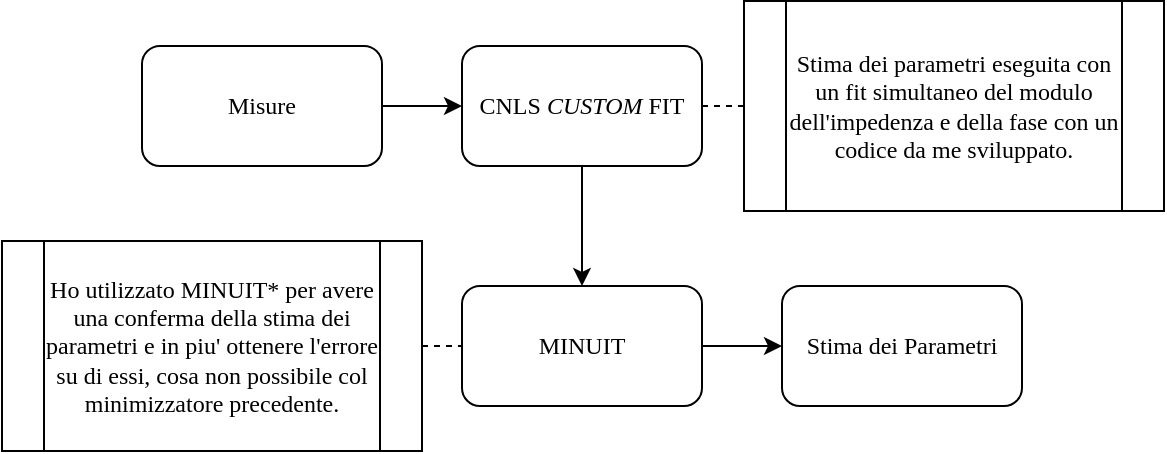 <mxfile version="24.3.1" type="device">
  <diagram id="C5RBs43oDa-KdzZeNtuy" name="Page-1">
    <mxGraphModel dx="683" dy="420" grid="1" gridSize="10" guides="1" tooltips="1" connect="1" arrows="1" fold="1" page="1" pageScale="1" pageWidth="827" pageHeight="1169" math="0" shadow="0">
      <root>
        <mxCell id="WIyWlLk6GJQsqaUBKTNV-0" />
        <mxCell id="WIyWlLk6GJQsqaUBKTNV-1" parent="WIyWlLk6GJQsqaUBKTNV-0" />
        <mxCell id="-b_joQs19vrftn2sYfMz-7" value="" style="edgeStyle=orthogonalEdgeStyle;rounded=0;orthogonalLoop=1;jettySize=auto;html=1;" parent="WIyWlLk6GJQsqaUBKTNV-1" source="-b_joQs19vrftn2sYfMz-0" target="-b_joQs19vrftn2sYfMz-6" edge="1">
          <mxGeometry relative="1" as="geometry" />
        </mxCell>
        <mxCell id="-b_joQs19vrftn2sYfMz-0" value="Misure" style="rounded=1;whiteSpace=wrap;html=1;fontFamily=Verdana;" parent="WIyWlLk6GJQsqaUBKTNV-1" vertex="1">
          <mxGeometry x="80" y="100" width="120" height="60" as="geometry" />
        </mxCell>
        <mxCell id="-b_joQs19vrftn2sYfMz-9" value="" style="edgeStyle=orthogonalEdgeStyle;rounded=0;orthogonalLoop=1;jettySize=auto;html=1;" parent="WIyWlLk6GJQsqaUBKTNV-1" source="-b_joQs19vrftn2sYfMz-6" target="-b_joQs19vrftn2sYfMz-8" edge="1">
          <mxGeometry relative="1" as="geometry" />
        </mxCell>
        <mxCell id="-b_joQs19vrftn2sYfMz-6" value="CNLS &lt;i&gt;CUSTOM&lt;/i&gt;&amp;nbsp;FIT" style="rounded=1;whiteSpace=wrap;html=1;fontFamily=Times New Roman;" parent="WIyWlLk6GJQsqaUBKTNV-1" vertex="1">
          <mxGeometry x="240" y="100" width="120" height="60" as="geometry" />
        </mxCell>
        <mxCell id="-b_joQs19vrftn2sYfMz-11" value="" style="edgeStyle=orthogonalEdgeStyle;rounded=0;orthogonalLoop=1;jettySize=auto;html=1;" parent="WIyWlLk6GJQsqaUBKTNV-1" source="-b_joQs19vrftn2sYfMz-8" target="-b_joQs19vrftn2sYfMz-10" edge="1">
          <mxGeometry relative="1" as="geometry" />
        </mxCell>
        <mxCell id="-b_joQs19vrftn2sYfMz-8" value="MINUIT" style="rounded=1;whiteSpace=wrap;html=1;fontFamily=Times New Roman;" parent="WIyWlLk6GJQsqaUBKTNV-1" vertex="1">
          <mxGeometry x="240" y="220" width="120" height="60" as="geometry" />
        </mxCell>
        <mxCell id="-b_joQs19vrftn2sYfMz-10" value="Stima dei Parametri" style="rounded=1;whiteSpace=wrap;html=1;fontFamily=Times New Roman;" parent="WIyWlLk6GJQsqaUBKTNV-1" vertex="1">
          <mxGeometry x="400" y="220" width="120" height="60" as="geometry" />
        </mxCell>
        <mxCell id="-b_joQs19vrftn2sYfMz-15" value="&lt;div style=&quot;&quot;&gt;&lt;font&gt;Stima dei parametri eseguita con un fit simultaneo del modulo dell&#39;impedenza e della fase con un codice da me sviluppato.&lt;/font&gt;&lt;/div&gt;" style="shape=process;html=1;backgroundOutline=1;labelBorderColor=none;textShadow=0;labelBackgroundColor=none;whiteSpace=wrap;align=center;fontFamily=Times New Roman;" parent="WIyWlLk6GJQsqaUBKTNV-1" vertex="1">
          <mxGeometry x="381" y="77.5" width="210" height="105" as="geometry" />
        </mxCell>
        <mxCell id="-b_joQs19vrftn2sYfMz-16" value="" style="endArrow=none;html=1;rounded=0;exitX=1;exitY=0.5;exitDx=0;exitDy=0;entryX=0;entryY=0.5;entryDx=0;entryDy=0;dashed=1;" parent="WIyWlLk6GJQsqaUBKTNV-1" source="-b_joQs19vrftn2sYfMz-6" target="-b_joQs19vrftn2sYfMz-15" edge="1">
          <mxGeometry width="50" height="50" relative="1" as="geometry">
            <mxPoint x="400" y="290" as="sourcePoint" />
            <mxPoint x="450" y="240" as="targetPoint" />
          </mxGeometry>
        </mxCell>
        <mxCell id="vR-Rx5WuUoIbiiUwM663-2" value="&lt;div style=&quot;&quot;&gt;Ho utilizzato MINUIT* per avere una conferma della stima dei parametri e in piu&#39; ottenere l&#39;errore su di essi, cosa non possibile col minimizzatore precedente.&lt;/div&gt;" style="shape=process;html=1;backgroundOutline=1;labelBorderColor=none;textShadow=0;labelBackgroundColor=none;whiteSpace=wrap;align=center;fontFamily=Times New Roman;" parent="WIyWlLk6GJQsqaUBKTNV-1" vertex="1">
          <mxGeometry x="10" y="197.5" width="210" height="105" as="geometry" />
        </mxCell>
        <mxCell id="vR-Rx5WuUoIbiiUwM663-3" value="" style="endArrow=none;html=1;rounded=0;entryX=0;entryY=0.5;entryDx=0;entryDy=0;exitX=1;exitY=0.5;exitDx=0;exitDy=0;dashed=1;" parent="WIyWlLk6GJQsqaUBKTNV-1" source="vR-Rx5WuUoIbiiUwM663-2" target="-b_joQs19vrftn2sYfMz-8" edge="1">
          <mxGeometry width="50" height="50" relative="1" as="geometry">
            <mxPoint x="180" y="370" as="sourcePoint" />
            <mxPoint x="230" y="320" as="targetPoint" />
          </mxGeometry>
        </mxCell>
      </root>
    </mxGraphModel>
  </diagram>
</mxfile>
